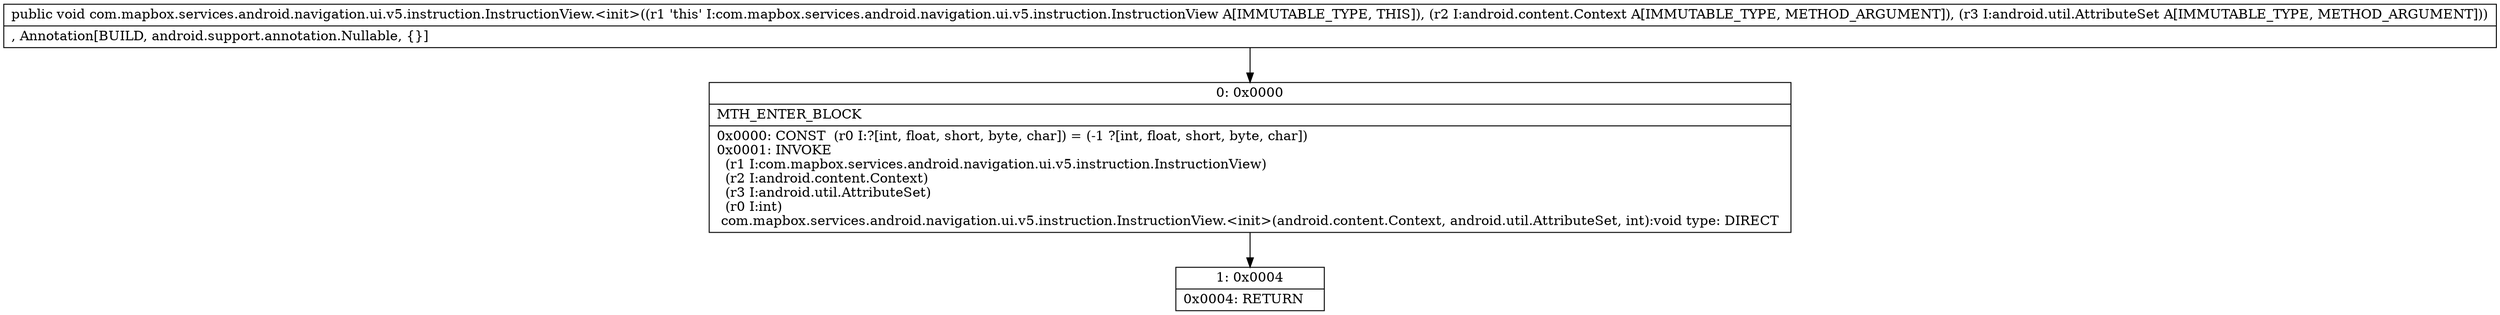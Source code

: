 digraph "CFG forcom.mapbox.services.android.navigation.ui.v5.instruction.InstructionView.\<init\>(Landroid\/content\/Context;Landroid\/util\/AttributeSet;)V" {
Node_0 [shape=record,label="{0\:\ 0x0000|MTH_ENTER_BLOCK\l|0x0000: CONST  (r0 I:?[int, float, short, byte, char]) = (\-1 ?[int, float, short, byte, char]) \l0x0001: INVOKE  \l  (r1 I:com.mapbox.services.android.navigation.ui.v5.instruction.InstructionView)\l  (r2 I:android.content.Context)\l  (r3 I:android.util.AttributeSet)\l  (r0 I:int)\l com.mapbox.services.android.navigation.ui.v5.instruction.InstructionView.\<init\>(android.content.Context, android.util.AttributeSet, int):void type: DIRECT \l}"];
Node_1 [shape=record,label="{1\:\ 0x0004|0x0004: RETURN   \l}"];
MethodNode[shape=record,label="{public void com.mapbox.services.android.navigation.ui.v5.instruction.InstructionView.\<init\>((r1 'this' I:com.mapbox.services.android.navigation.ui.v5.instruction.InstructionView A[IMMUTABLE_TYPE, THIS]), (r2 I:android.content.Context A[IMMUTABLE_TYPE, METHOD_ARGUMENT]), (r3 I:android.util.AttributeSet A[IMMUTABLE_TYPE, METHOD_ARGUMENT]))  | , Annotation[BUILD, android.support.annotation.Nullable, \{\}]\l}"];
MethodNode -> Node_0;
Node_0 -> Node_1;
}

